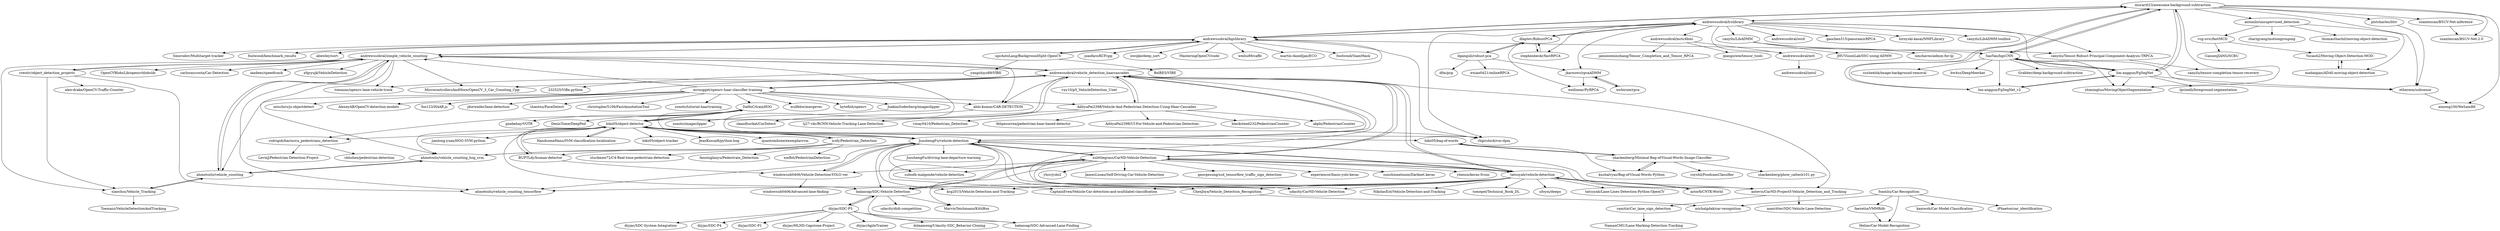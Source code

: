digraph G {
"antonilo/unsupervised_detection" -> "vcg-uvic/fastMCD"
"antonilo/unsupervised_detection" -> "thomasthachil/moving-object-detection"
"antonilo/unsupervised_detection" -> "charigyang/motiongrouping" ["e"=1]
"antonilo/unsupervised_detection" -> "madaiqian/ADAS-moving-object-detection"
"andrewssobral/lrslibrary" -> "dlaptev/RobustPCA"
"andrewssobral/lrslibrary" -> "stephenbeckr/fastRPCA"
"andrewssobral/lrslibrary" -> "andrewssobral/bgslibrary"
"andrewssobral/lrslibrary" -> "andrewssobral/mctc4bmi"
"andrewssobral/lrslibrary" -> "canyilu/LibADMM"
"andrewssobral/lrslibrary" -> "murari023/awesome-background-subtraction"
"andrewssobral/lrslibrary" -> "jkarnows/rpcaADMM"
"andrewssobral/lrslibrary" -> "andrewssobral/mtt"
"andrewssobral/lrslibrary" -> "canyilu/Tensor-Robust-Principal-Component-Analysis-TRPCA"
"andrewssobral/lrslibrary" -> "andrewssobral/ostd"
"andrewssobral/lrslibrary" -> "gaochen315/panoramicRPCA"
"andrewssobral/lrslibrary" -> "hiroyuki-kasai/NMFLibrary" ["e"=1]
"andrewssobral/lrslibrary" -> "canyilu/LibADMM-toolbox"
"andrewssobral/lrslibrary" -> "lim-anggun/FgSegNet"
"andrewssobral/lrslibrary" -> "rbgirshick/voc-dpm" ["e"=1]
"lim-anggun/FgSegNet" -> "lim-anggun/FgSegNet_v2"
"lim-anggun/FgSegNet" -> "murari023/awesome-background-subtraction"
"lim-anggun/FgSegNet" -> "SaoYan/bgsCNN"
"lim-anggun/FgSegNet" -> "zhimingluo/MovingObjectSegmentation"
"lim-anggun/FgSegNet" -> "lpcinelli/foreground-segmentation"
"lim-anggun/FgSegNet" -> "ethereon/subsense"
"AdityaPai2398/Vehicle-And-Pedestrian-Detection-Using-Haar-Cascades" -> "andrewssobral/vehicle_detection_haarcascades"
"AdityaPai2398/Vehicle-And-Pedestrian-Detection-Using-Haar-Cascades" -> "blacksteed232/PedestrianCounter" ["e"=1]
"AdityaPai2398/Vehicle-And-Pedestrian-Detection-Using-Haar-Cascades" -> "akphi/PedestrianCounter"
"AdityaPai2398/Vehicle-And-Pedestrian-Detection-Using-Haar-Cascades" -> "tj27-vkr/RCNN-Vehicle-Tracking-Lane-Detection" ["e"=1]
"AdityaPai2398/Vehicle-And-Pedestrian-Detection-Using-Haar-Cascades" -> "vinay0410/Pedestrian_Detection"
"AdityaPai2398/Vehicle-And-Pedestrian-Detection-Using-Haar-Cascades" -> "felipecorrea/pedestrian-haar-based-detector"
"AdityaPai2398/Vehicle-And-Pedestrian-Detection-Using-Haar-Cascades" -> "AdityaPai2398/UI-For-Vehicle-and-Pedestrian-Detection-"
"andrewssobral/vehicle_detection_haarcascades" -> "andrewssobral/simple_vehicle_counting"
"andrewssobral/vehicle_detection_haarcascades" -> "abhi-kumar/CAR-DETECTION"
"andrewssobral/vehicle_detection_haarcascades" -> "mrnugget/opencv-haar-classifier-training"
"andrewssobral/vehicle_detection_haarcascades" -> "AdityaPai2398/Vehicle-And-Pedestrian-Detection-Using-Haar-Cascades"
"andrewssobral/vehicle_detection_haarcascades" -> "JunshengFu/vehicle-detection"
"andrewssobral/vehicle_detection_haarcascades" -> "tomazas/opencv-lane-vehicle-track" ["e"=1]
"andrewssobral/vehicle_detection_haarcascades" -> "ahmetozlu/vehicle_counting"
"andrewssobral/vehicle_detection_haarcascades" -> "xslittlegrass/CarND-Vehicle-Detection"
"andrewssobral/vehicle_detection_haarcascades" -> "bikz05/object-detector"
"andrewssobral/vehicle_detection_haarcascades" -> "antevis/CarND-Project5-Vehicle_Detection_and_Tracking"
"andrewssobral/vehicle_detection_haarcascades" -> "udacity/CarND-Vehicle-Detection" ["e"=1]
"andrewssobral/vehicle_detection_haarcascades" -> "andrewssobral/bgslibrary"
"andrewssobral/vehicle_detection_haarcascades" -> "tatsuyah/vehicle-detection"
"andrewssobral/vehicle_detection_haarcascades" -> "vxy10/p5_VehicleDetection_Unet"
"andrewssobral/vehicle_detection_haarcascades" -> "MicrocontrollersAndMore/OpenCV_3_Car_Counting_Cpp"
"bikz05/object-detector" -> "DaHoC/trainHOG"
"bikz05/object-detector" -> "BUPTLdy/human-detector"
"bikz05/object-detector" -> "HandsomeHans/SVM-classification-localization"
"bikz05/object-detector" -> "bikz05/object-tracker" ["e"=1]
"bikz05/object-detector" -> "icsfy/Pedestrian_Detection"
"bikz05/object-detector" -> "bikz05/bag-of-words"
"bikz05/object-detector" -> "JeanKossaifi/python-hog"
"bikz05/object-detector" -> "andrewssobral/vehicle_detection_haarcascades"
"bikz05/object-detector" -> "JunshengFu/vehicle-detection"
"bikz05/object-detector" -> "rbgirshick/voc-dpm" ["e"=1]
"bikz05/object-detector" -> "ahmetozlu/vehicle_counting_hog_svm"
"bikz05/object-detector" -> "quantombone/exemplarsvm" ["e"=1]
"bikz05/object-detector" -> "jianlong-yuan/HOG-SVM-python"
"bikz05/object-detector" -> "balancap/SDC-Vehicle-Detection"
"bikz05/object-detector" -> "rodrigob/barinova_pedestrians_detection"
"icsfy/Pedestrian_Detection" -> "fanxinglanyu/Pedestrain_Detection"
"icsfy/Pedestrian_Detection" -> "xmfbit/PedestrianDetection"
"icsfy/Pedestrian_Detection" -> "ahmetozlu/vehicle_counting_hog_svm"
"icsfy/Pedestrian_Detection" -> "BUPTLdy/human-detector"
"icsfy/Pedestrian_Detection" -> "sturkmen72/C4-Real-time-pedestrian-detection" ["e"=1]
"icsfy/Pedestrian_Detection" -> "bikz05/object-detector"
"andrewssobral/bgslibrary" -> "murari023/awesome-background-subtraction"
"andrewssobral/bgslibrary" -> "andrewssobral/lrslibrary"
"andrewssobral/bgslibrary" -> "Smorodov/Multitarget-tracker" ["e"=1]
"andrewssobral/bgslibrary" -> "andrewssobral/simple_vehicle_counting"
"andrewssobral/bgslibrary" -> "foolwood/benchmark_results" ["e"=1]
"andrewssobral/bgslibrary" -> "abewley/sort" ["e"=1]
"andrewssobral/bgslibrary" -> "SaoYan/bgsCNN"
"andrewssobral/bgslibrary" -> "upcAutoLang/BackgroundSplit-OpenCV"
"andrewssobral/bgslibrary" -> "joaofaro/KCFcpp" ["e"=1]
"andrewssobral/bgslibrary" -> "nwojke/deep_sort" ["e"=1]
"andrewssobral/bgslibrary" -> "rbgirshick/voc-dpm" ["e"=1]
"andrewssobral/bgslibrary" -> "MasteringOpenCV/code" ["e"=1]
"andrewssobral/bgslibrary" -> "weiliu89/caffe" ["e"=1]
"andrewssobral/bgslibrary" -> "martin-danelljan/ECO" ["e"=1]
"andrewssobral/bgslibrary" -> "foolwood/SiamMask" ["e"=1]
"andrewssobral/simple_vehicle_counting" -> "andrewssobral/vehicle_detection_haarcascades"
"andrewssobral/simple_vehicle_counting" -> "ahmetozlu/vehicle_counting"
"andrewssobral/simple_vehicle_counting" -> "tomazas/opencv-lane-vehicle-track" ["e"=1]
"andrewssobral/simple_vehicle_counting" -> "creotiv/object_detection_projects"
"andrewssobral/simple_vehicle_counting" -> "ahmetozlu/vehicle_counting_tensorflow" ["e"=1]
"andrewssobral/simple_vehicle_counting" -> "andrewssobral/bgslibrary"
"andrewssobral/simple_vehicle_counting" -> "abhi-kumar/CAR-DETECTION"
"andrewssobral/simple_vehicle_counting" -> "xiaochus/Vehicle_Tracking"
"andrewssobral/simple_vehicle_counting" -> "MicrocontrollersAndMore/OpenCV_3_Car_Counting_Cpp"
"andrewssobral/simple_vehicle_counting" -> "OpenCVBlobsLib/opencvblobslib"
"andrewssobral/simple_vehicle_counting" -> "JunshengFu/vehicle-detection"
"andrewssobral/simple_vehicle_counting" -> "carlosmccosta/Car-Detection"
"andrewssobral/simple_vehicle_counting" -> "ahmetozlu/vehicle_counting_hog_svm"
"andrewssobral/simple_vehicle_counting" -> "iandees/speedtrack"
"andrewssobral/simple_vehicle_counting" -> "xfgryujk/VehicleDetection"
"murari023/awesome-background-subtraction" -> "SaoYan/bgsCNN"
"murari023/awesome-background-subtraction" -> "lim-anggun/FgSegNet"
"murari023/awesome-background-subtraction" -> "lim-anggun/FgSegNet_v2"
"murari023/awesome-background-subtraction" -> "andrewssobral/bgslibrary"
"murari023/awesome-background-subtraction" -> "antonilo/unsupervised_detection"
"murari023/awesome-background-subtraction" -> "andrewssobral/lrslibrary"
"murari023/awesome-background-subtraction" -> "ethereon/subsense"
"murari023/awesome-background-subtraction" -> "zhimingluo/MovingObjectSegmentation"
"murari023/awesome-background-subtraction" -> "aimeng100/WeSamBE"
"murari023/awesome-background-subtraction" -> "ozantezcan/BSUV-Net-2.0"
"murari023/awesome-background-subtraction" -> "plstcharles/litiv"
"murari023/awesome-background-subtraction" -> "ozantezcan/BSUV-Net-inference"
"faezetta/VMMRdb" -> "Helias/Car-Model-Recognition"
"mrnugget/opencv-haar-classifier-training" -> "andrewssobral/vehicle_detection_haarcascades"
"mrnugget/opencv-haar-classifier-training" -> "sonots/tutorial-haartraining"
"mrnugget/opencv-haar-classifier-training" -> "JoakimSoderberg/imageclipper"
"mrnugget/opencv-haar-classifier-training" -> "wulfebw/mergevec"
"mrnugget/opencv-haar-classifier-training" -> "abhi-kumar/CAR-DETECTION"
"mrnugget/opencv-haar-classifier-training" -> "bytefish/opencv" ["e"=1]
"mrnugget/opencv-haar-classifier-training" -> "andrewssobral/simple_vehicle_counting"
"mrnugget/opencv-haar-classifier-training" -> "DaHoC/trainHOG"
"mrnugget/opencv-haar-classifier-training" -> "mtschirs/js-objectdetect" ["e"=1]
"mrnugget/opencv-haar-classifier-training" -> "AlexeyAB/OpenCV-detection-models"
"mrnugget/opencv-haar-classifier-training" -> "AdityaPai2398/Vehicle-And-Pedestrian-Detection-Using-Haar-Cascades"
"mrnugget/opencv-haar-classifier-training" -> "foo123/HAAR.js" ["e"=1]
"mrnugget/opencv-haar-classifier-training" -> "jdorweiler/lane-detection" ["e"=1]
"mrnugget/opencv-haar-classifier-training" -> "shantnu/FaceDetect" ["e"=1]
"mrnugget/opencv-haar-classifier-training" -> "christopher5106/FastAnnotationTool" ["e"=1]
"creotiv/object_detection_projects" -> "andrewssobral/simple_vehicle_counting"
"creotiv/object_detection_projects" -> "xiaochus/Vehicle_Tracking"
"creotiv/object_detection_projects" -> "ahmetozlu/vehicle_counting_tensorflow" ["e"=1]
"creotiv/object_detection_projects" -> "alex-drake/OpenCV-Traffic-Counter"
"xslittlegrass/CarND-Vehicle-Detection" -> "balancap/SDC-Vehicle-Detection"
"xslittlegrass/CarND-Vehicle-Detection" -> "JunshengFu/vehicle-detection"
"xslittlegrass/CarND-Vehicle-Detection" -> "tatsuyah/vehicle-detection"
"xslittlegrass/CarND-Vehicle-Detection" -> "experiencor/basic-yolo-keras" ["e"=1]
"xslittlegrass/CarND-Vehicle-Detection" -> "subodh-malgonde/vehicle-detection"
"xslittlegrass/CarND-Vehicle-Detection" -> "udacity/CarND-Vehicle-Detection" ["e"=1]
"xslittlegrass/CarND-Vehicle-Detection" -> "sunshineatnoon/Darknet.keras"
"xslittlegrass/CarND-Vehicle-Detection" -> "yhenon/keras-frcnn" ["e"=1]
"xslittlegrass/CarND-Vehicle-Detection" -> "yhcc/yolo2" ["e"=1]
"xslittlegrass/CarND-Vehicle-Detection" -> "windowsub0406/Vehicle-Detection-YOLO-ver"
"xslittlegrass/CarND-Vehicle-Detection" -> "JamesLuoau/Self-Driving-Car-Vehicle-Detection"
"xslittlegrass/CarND-Vehicle-Detection" -> "georgesung/ssd_tensorflow_traffic_sign_detection" ["e"=1]
"xslittlegrass/CarND-Vehicle-Detection" -> "MarvinTeichmann/KittiBox" ["e"=1]
"xslittlegrass/CarND-Vehicle-Detection" -> "antevis/CarND-Project5-Vehicle_Detection_and_Tracking"
"xslittlegrass/CarND-Vehicle-Detection" -> "andrewssobral/vehicle_detection_haarcascades"
"tatsuyah/vehicle-detection" -> "JunshengFu/vehicle-detection"
"tatsuyah/vehicle-detection" -> "xslittlegrass/CarND-Vehicle-Detection"
"tatsuyah/vehicle-detection" -> "astorfi/CNTK-World"
"tatsuyah/vehicle-detection" -> "udacity/CarND-Vehicle-Detection" ["e"=1]
"tatsuyah/vehicle-detection" -> "NikolasEnt/Vehicle-Detection-and-Tracking"
"tatsuyah/vehicle-detection" -> "balancap/SDC-Vehicle-Detection"
"tatsuyah/vehicle-detection" -> "ahmetozlu/vehicle_counting_tensorflow" ["e"=1]
"tatsuyah/vehicle-detection" -> "andrewssobral/vehicle_detection_haarcascades"
"tatsuyah/vehicle-detection" -> "tomepel/Technical_Book_DL" ["e"=1]
"tatsuyah/vehicle-detection" -> "ufoym/deepo" ["e"=1]
"tatsuyah/vehicle-detection" -> "antevis/CarND-Project5-Vehicle_Detection_and_Tracking"
"tatsuyah/vehicle-detection" -> "kcg2015/Vehicle-Detection-and-Tracking" ["e"=1]
"tatsuyah/vehicle-detection" -> "tatsuyah/Lane-Lines-Detection-Python-OpenCV"
"tatsuyah/vehicle-detection" -> "CaptainEven/Vehicle-Car-detection-and-multilabel-classification" ["e"=1]
"tatsuyah/vehicle-detection" -> "ChenJoya/Vehicle_Detection_Recognition"
"lim-anggun/FgSegNet_v2" -> "lim-anggun/FgSegNet"
"lim-anggun/FgSegNet_v2" -> "murari023/awesome-background-subtraction"
"upcAutoLang/BackgroundSplit-OpenCV" -> "yangshiyu89/VIBE"
"upcAutoLang/BackgroundSplit-OpenCV" -> "BelBES/VIBE"
"upcAutoLang/BackgroundSplit-OpenCV" -> "andrewssobral/bgslibrary"
"bikz05/bag-of-words" -> "shackenberg/Minimal-Bag-of-Visual-Words-Image-Classifier"
"bikz05/bag-of-words" -> "kushalvyas/Bag-of-Visual-Words-Python"
"foamliu/Car-Recognition" -> "Helias/Car-Model-Recognition"
"foamliu/Car-Recognition" -> "faezetta/VMMRdb"
"foamliu/Car-Recognition" -> "kamwoh/Car-Model-Classification"
"foamliu/Car-Recognition" -> "michalgdak/car-recognition"
"foamliu/Car-Recognition" -> "iPhaeton/car_identification"
"diyjac/SDC-P5" -> "diyjac/SDC-P4"
"diyjac/SDC-P5" -> "balancap/SDC-Vehicle-Detection"
"diyjac/SDC-P5" -> "diyjac/SDC-P1"
"diyjac/SDC-P5" -> "diyjac/MLND-Capstone-Project"
"diyjac/SDC-P5" -> "diyjac/AgileTrainer"
"diyjac/SDC-P5" -> "balancap/SDC-Advanced-Lane-Finding"
"diyjac/SDC-P5" -> "dolaameng/Udacity-SDC_Behavior-Cloning"
"diyjac/SDC-P5" -> "diyjac/SDC-System-Integration"
"SaoYan/bgsCNN" -> "murari023/awesome-background-subtraction"
"SaoYan/bgsCNN" -> "Grabber/deep-background-subtraction"
"SaoYan/bgsCNN" -> "lim-anggun/FgSegNet"
"SaoYan/bgsCNN" -> "zhimingluo/MovingObjectSegmentation"
"SaoYan/bgsCNN" -> "lim-anggun/FgSegNet_v2"
"SaoYan/bgsCNN" -> "susheelsk/image-background-removal" ["e"=1]
"SaoYan/bgsCNN" -> "ethereon/subsense"
"SaoYan/bgsCNN" -> "bw4sz/DeepMeerkat"
"plstcharles/litiv" -> "ethereon/subsense"
"canyilu/LibADMM" -> "canyilu/Tensor-Robust-Principal-Component-Analysis-TRPCA"
"canyilu/LibADMM" -> "JHUVisionLab/SSC-using-ADMM"
"canyilu/LibADMM" -> "nmchaves/admm-for-lp"
"Yucao42/Moving-Object-Detection-MOD-" -> "madaiqian/ADAS-moving-object-detection"
"ethereon/subsense" -> "aimeng100/WeSamBE"
"madaiqian/ADAS-moving-object-detection" -> "Yucao42/Moving-Object-Detection-MOD-"
"vcg-uvic/fastMCD" -> "CansenJIANG/SCBU"
"vcg-uvic/fastMCD" -> "Yucao42/Moving-Object-Detection-MOD-"
"ahmetozlu/vehicle_counting_hog_svm" -> "ahmetozlu/vehicle_counting"
"dlaptev/RobustPCA" -> "stephenbeckr/fastRPCA"
"dlaptev/RobustPCA" -> "andrewssobral/lrslibrary"
"dlaptev/RobustPCA" -> "weilinear/PyRPCA"
"dlaptev/RobustPCA" -> "dganguli/robust-pca"
"xiaochus/Vehicle_Tracking" -> "ahmetozlu/vehicle_counting"
"xiaochus/Vehicle_Tracking" -> "Toemazz/VehicleDetectionAndTracking"
"HandsomeHans/SVM-classification-localization" -> "bikz05/object-detector"
"ramitix/Car_lane_sign_detection" -> "NamanCMU/Lane-Marking-Detection-Tracking" ["e"=1]
"antevis/CarND-Project5-Vehicle_Detection_and_Tracking" -> "maxritter/SDC-Vehicle-Lane-Detection"
"antevis/CarND-Project5-Vehicle_Detection_and_Tracking" -> "ramitix/Car_lane_sign_detection"
"stephenbeckr/fastRPCA" -> "dlaptev/RobustPCA"
"windowsub0406/Vehicle-Detection-YOLO-ver" -> "windowsub0406/Advanced-lane-finding"
"windowsub0406/Vehicle-Detection-YOLO-ver" -> "JunshengFu/vehicle-detection"
"BUPTLdy/human-detector" -> "bikz05/object-detector"
"BUPTLdy/human-detector" -> "windowsub0406/Vehicle-Detection-YOLO-ver"
"astorfi/CNTK-World" -> "tatsuyah/vehicle-detection"
"canyilu/Tensor-Robust-Principal-Component-Analysis-TRPCA" -> "canyilu/tensor-completion-tensor-recovery"
"DaHoC/trainHOG" -> "bikz05/object-detector"
"DaHoC/trainHOG" -> "rbgirshick/voc-dpm" ["e"=1]
"DaHoC/trainHOG" -> "gnebehay/VOTR" ["e"=1]
"DaHoC/trainHOG" -> "rodrigob/barinova_pedestrians_detection"
"DaHoC/trainHOG" -> "DenisTome/DeepPed" ["e"=1]
"JunshengFu/vehicle-detection" -> "windowsub0406/Vehicle-Detection-YOLO-ver"
"JunshengFu/vehicle-detection" -> "tatsuyah/vehicle-detection"
"JunshengFu/vehicle-detection" -> "xslittlegrass/CarND-Vehicle-Detection"
"JunshengFu/vehicle-detection" -> "ahmetozlu/vehicle_counting_tensorflow" ["e"=1]
"JunshengFu/vehicle-detection" -> "andrewssobral/vehicle_detection_haarcascades"
"JunshengFu/vehicle-detection" -> "CaptainEven/Vehicle-Car-detection-and-multilabel-classification" ["e"=1]
"JunshengFu/vehicle-detection" -> "balancap/SDC-Vehicle-Detection"
"JunshengFu/vehicle-detection" -> "antevis/CarND-Project5-Vehicle_Detection_and_Tracking"
"JunshengFu/vehicle-detection" -> "ChenJoya/Vehicle_Detection_Recognition"
"JunshengFu/vehicle-detection" -> "kcg2015/Vehicle-Detection-and-Tracking" ["e"=1]
"JunshengFu/vehicle-detection" -> "udacity/CarND-Vehicle-Detection" ["e"=1]
"JunshengFu/vehicle-detection" -> "ahmetozlu/vehicle_counting_hog_svm"
"JunshengFu/vehicle-detection" -> "JunshengFu/driving-lane-departure-warning" ["e"=1]
"JunshengFu/vehicle-detection" -> "subodh-malgonde/vehicle-detection"
"JunshengFu/vehicle-detection" -> "bikz05/object-detector"
"balancap/SDC-Vehicle-Detection" -> "balancap/SDC-Advanced-Lane-Finding"
"balancap/SDC-Vehicle-Detection" -> "MarvinTeichmann/KittiBox" ["e"=1]
"balancap/SDC-Vehicle-Detection" -> "diyjac/SDC-P5"
"balancap/SDC-Vehicle-Detection" -> "xslittlegrass/CarND-Vehicle-Detection"
"balancap/SDC-Vehicle-Detection" -> "udacity/didi-competition" ["e"=1]
"ChenJoya/Vehicle_Detection_Recognition" -> "michalgdak/car-recognition"
"andrewssobral/mtt" -> "andrewssobral/imtsl"
"JoakimSoderberg/imageclipper" -> "sonots/imageclipper"
"andrewssobral/mctc4bmi" -> "andrewssobral/mtt"
"andrewssobral/mctc4bmi" -> "jamiezeminzhang/Tensor_Completion_and_Tensor_RPCA"
"andrewssobral/mctc4bmi" -> "qiangsiwei/tensor_tools"
"ozantezcan/BSUV-Net-inference" -> "ozantezcan/BSUV-Net-2.0"
"shackenberg/Minimal-Bag-of-Visual-Words-Image-Classifier" -> "bikz05/bag-of-words"
"shackenberg/Minimal-Bag-of-Visual-Words-Image-Classifier" -> "kushalvyas/Bag-of-Visual-Words-Python"
"shackenberg/Minimal-Bag-of-Visual-Words-Image-Classifier" -> "shackenberg/phow_caltech101.py"
"shackenberg/Minimal-Bag-of-Visual-Words-Image-Classifier" -> "royshil/FoodcamClassifier"
"ahmetozlu/vehicle_counting" -> "ahmetozlu/vehicle_counting_hog_svm"
"ahmetozlu/vehicle_counting" -> "andrewssobral/simple_vehicle_counting"
"ahmetozlu/vehicle_counting" -> "xiaochus/Vehicle_Tracking"
"dganguli/robust-pca" -> "dfm/pcp"
"dganguli/robust-pca" -> "jkarnows/rpcaADMM"
"dganguli/robust-pca" -> "dlaptev/RobustPCA"
"dganguli/robust-pca" -> "wxiao0421/onlineRPCA"
"abhi-kumar/CAR-DETECTION" -> "skandhurkat/CarDetect"
"kushalvyas/Bag-of-Visual-Words-Python" -> "shackenberg/Minimal-Bag-of-Visual-Words-Image-Classifier"
"rodrigob/barinova_pedestrians_detection" -> "chhshen/pedestrian-detection" ["e"=1]
"rodrigob/barinova_pedestrians_detection" -> "LevinJ/Pedestrian-Detection-Project"
"yangshiyu89/VIBE" -> "232525/ViBe.python"
"jkarnows/rpcaADMM" -> "nwbirnie/rpca"
"jkarnows/rpcaADMM" -> "weilinear/PyRPCA"
"nwbirnie/rpca" -> "jkarnows/rpcaADMM"
"antonilo/unsupervised_detection" ["l"="31.22,36.384"]
"vcg-uvic/fastMCD" ["l"="31.24,36.415"]
"thomasthachil/moving-object-detection" ["l"="31.215,36.406"]
"charigyang/motiongrouping" ["l"="31.608,34.167"]
"madaiqian/ADAS-moving-object-detection" ["l"="31.252,36.397"]
"andrewssobral/lrslibrary" ["l"="31.197,36.29"]
"dlaptev/RobustPCA" ["l"="31.248,36.277"]
"stephenbeckr/fastRPCA" ["l"="31.227,36.28"]
"andrewssobral/bgslibrary" ["l"="31.102,36.301"]
"andrewssobral/mctc4bmi" ["l"="31.201,36.24"]
"canyilu/LibADMM" ["l"="31.256,36.318"]
"murari023/awesome-background-subtraction" ["l"="31.171,36.327"]
"jkarnows/rpcaADMM" ["l"="31.254,36.258"]
"andrewssobral/mtt" ["l"="31.216,36.254"]
"canyilu/Tensor-Robust-Principal-Component-Analysis-TRPCA" ["l"="31.242,36.302"]
"andrewssobral/ostd" ["l"="31.219,36.303"]
"gaochen315/panoramicRPCA" ["l"="31.173,36.277"]
"hiroyuki-kasai/NMFLibrary" ["l"="7.629,10.168"]
"canyilu/LibADMM-toolbox" ["l"="31.188,36.263"]
"lim-anggun/FgSegNet" ["l"="31.167,36.341"]
"rbgirshick/voc-dpm" ["l"="30.15,37.027"]
"lim-anggun/FgSegNet_v2" ["l"="31.156,36.354"]
"SaoYan/bgsCNN" ["l"="31.143,36.337"]
"zhimingluo/MovingObjectSegmentation" ["l"="31.149,36.322"]
"lpcinelli/foreground-segmentation" ["l"="31.169,36.371"]
"ethereon/subsense" ["l"="31.187,36.339"]
"AdityaPai2398/Vehicle-And-Pedestrian-Detection-Using-Haar-Cascades" ["l"="30.949,36.354"]
"andrewssobral/vehicle_detection_haarcascades" ["l"="30.949,36.307"]
"blacksteed232/PedestrianCounter" ["l"="34.599,36.459"]
"akphi/PedestrianCounter" ["l"="30.931,36.38"]
"tj27-vkr/RCNN-Vehicle-Tracking-Lane-Detection" ["l"="32.067,44.127"]
"vinay0410/Pedestrian_Detection" ["l"="30.947,36.392"]
"felipecorrea/pedestrian-haar-based-detector" ["l"="30.957,36.374"]
"AdityaPai2398/UI-For-Vehicle-and-Pedestrian-Detection-" ["l"="30.943,36.372"]
"andrewssobral/simple_vehicle_counting" ["l"="31.001,36.299"]
"abhi-kumar/CAR-DETECTION" ["l"="30.991,36.326"]
"mrnugget/opencv-haar-classifier-training" ["l"="30.979,36.351"]
"JunshengFu/vehicle-detection" ["l"="30.907,36.29"]
"tomazas/opencv-lane-vehicle-track" ["l"="32.064,44.197"]
"ahmetozlu/vehicle_counting" ["l"="30.969,36.291"]
"xslittlegrass/CarND-Vehicle-Detection" ["l"="30.911,36.267"]
"bikz05/object-detector" ["l"="30.89,36.33"]
"antevis/CarND-Project5-Vehicle_Detection_and_Tracking" ["l"="30.934,36.258"]
"udacity/CarND-Vehicle-Detection" ["l"="29.123,42.982"]
"tatsuyah/vehicle-detection" ["l"="30.88,36.271"]
"vxy10/p5_VehicleDetection_Unet" ["l"="30.943,36.33"]
"MicrocontrollersAndMore/OpenCV_3_Car_Counting_Cpp" ["l"="30.978,36.31"]
"DaHoC/trainHOG" ["l"="30.917,36.354"]
"BUPTLdy/human-detector" ["l"="30.867,36.317"]
"HandsomeHans/SVM-classification-localization" ["l"="30.88,36.353"]
"bikz05/object-tracker" ["l"="32.449,36.082"]
"icsfy/Pedestrian_Detection" ["l"="30.855,36.332"]
"bikz05/bag-of-words" ["l"="30.823,36.395"]
"JeanKossaifi/python-hog" ["l"="30.864,36.367"]
"ahmetozlu/vehicle_counting_hog_svm" ["l"="30.927,36.309"]
"quantombone/exemplarsvm" ["l"="30.159,37.077"]
"jianlong-yuan/HOG-SVM-python" ["l"="30.856,36.352"]
"balancap/SDC-Vehicle-Detection" ["l"="30.883,36.247"]
"rodrigob/barinova_pedestrians_detection" ["l"="30.894,36.372"]
"fanxinglanyu/Pedestrain_Detection" ["l"="30.83,36.345"]
"xmfbit/PedestrianDetection" ["l"="30.808,36.337"]
"sturkmen72/C4-Real-time-pedestrian-detection" ["l"="32.391,35.963"]
"Smorodov/Multitarget-tracker" ["l"="32.342,36.098"]
"foolwood/benchmark_results" ["l"="32.461,36.139"]
"abewley/sort" ["l"="32.323,36.112"]
"upcAutoLang/BackgroundSplit-OpenCV" ["l"="31.109,36.266"]
"joaofaro/KCFcpp" ["l"="32.568,36.1"]
"nwojke/deep_sort" ["l"="32.295,36.107"]
"MasteringOpenCV/code" ["l"="30.294,42.872"]
"weiliu89/caffe" ["l"="34.325,35.17"]
"martin-danelljan/ECO" ["l"="32.564,36.124"]
"foolwood/SiamMask" ["l"="32.418,36.148"]
"creotiv/object_detection_projects" ["l"="31.025,36.27"]
"ahmetozlu/vehicle_counting_tensorflow" ["l"="32.128,36.064"]
"xiaochus/Vehicle_Tracking" ["l"="30.99,36.274"]
"OpenCVBlobsLib/opencvblobslib" ["l"="31.005,36.259"]
"carlosmccosta/Car-Detection" ["l"="31.03,36.291"]
"iandees/speedtrack" ["l"="31.038,36.305"]
"xfgryujk/VehicleDetection" ["l"="31.025,36.317"]
"aimeng100/WeSamBE" ["l"="31.196,36.326"]
"ozantezcan/BSUV-Net-2.0" ["l"="31.181,36.354"]
"plstcharles/litiv" ["l"="31.21,36.341"]
"ozantezcan/BSUV-Net-inference" ["l"="31.196,36.353"]
"faezetta/VMMRdb" ["l"="30.67,36.249"]
"Helias/Car-Model-Recognition" ["l"="30.689,36.241"]
"sonots/tutorial-haartraining" ["l"="30.986,36.379"]
"JoakimSoderberg/imageclipper" ["l"="30.986,36.4"]
"wulfebw/mergevec" ["l"="31.012,36.364"]
"bytefish/opencv" ["l"="30.202,36.964"]
"mtschirs/js-objectdetect" ["l"="28.139,27.897"]
"AlexeyAB/OpenCV-detection-models" ["l"="31.014,36.384"]
"foo123/HAAR.js" ["l"="28.16,27.929"]
"jdorweiler/lane-detection" ["l"="32.045,44.197"]
"shantnu/FaceDetect" ["l"="35.072,33.714"]
"christopher5106/FastAnnotationTool" ["l"="34.419,35.159"]
"alex-drake/OpenCV-Traffic-Counter" ["l"="31.041,36.242"]
"experiencor/basic-yolo-keras" ["l"="34.406,35.085"]
"subodh-malgonde/vehicle-detection" ["l"="30.934,36.276"]
"sunshineatnoon/Darknet.keras" ["l"="30.906,36.222"]
"yhenon/keras-frcnn" ["l"="34.348,35.069"]
"yhcc/yolo2" ["l"="34.448,35.074"]
"windowsub0406/Vehicle-Detection-YOLO-ver" ["l"="30.878,36.296"]
"JamesLuoau/Self-Driving-Car-Vehicle-Detection" ["l"="30.922,36.236"]
"georgesung/ssd_tensorflow_traffic_sign_detection" ["l"="29.389,43.081"]
"MarvinTeichmann/KittiBox" ["l"="31.467,36.823"]
"astorfi/CNTK-World" ["l"="30.852,36.243"]
"NikolasEnt/Vehicle-Detection-and-Tracking" ["l"="30.847,36.267"]
"tomepel/Technical_Book_DL" ["l"="23.355,31.086"]
"ufoym/deepo" ["l"="34.063,35.331"]
"kcg2015/Vehicle-Detection-and-Tracking" ["l"="32.296,36.08"]
"tatsuyah/Lane-Lines-Detection-Python-OpenCV" ["l"="30.827,36.255"]
"CaptainEven/Vehicle-Car-detection-and-multilabel-classification" ["l"="30.886,34.832"]
"ChenJoya/Vehicle_Detection_Recognition" ["l"="30.827,36.28"]
"yangshiyu89/VIBE" ["l"="31.123,36.235"]
"BelBES/VIBE" ["l"="31.101,36.243"]
"shackenberg/Minimal-Bag-of-Visual-Words-Image-Classifier" ["l"="30.792,36.418"]
"kushalvyas/Bag-of-Visual-Words-Python" ["l"="30.814,36.422"]
"foamliu/Car-Recognition" ["l"="30.704,36.262"]
"kamwoh/Car-Model-Classification" ["l"="30.674,36.273"]
"michalgdak/car-recognition" ["l"="30.76,36.271"]
"iPhaeton/car_identification" ["l"="30.696,36.282"]
"diyjac/SDC-P5" ["l"="30.858,36.202"]
"diyjac/SDC-P4" ["l"="30.846,36.185"]
"diyjac/SDC-P1" ["l"="30.871,36.187"]
"diyjac/MLND-Capstone-Project" ["l"="30.832,36.201"]
"diyjac/AgileTrainer" ["l"="30.826,36.187"]
"balancap/SDC-Advanced-Lane-Finding" ["l"="30.871,36.219"]
"dolaameng/Udacity-SDC_Behavior-Cloning" ["l"="30.866,36.172"]
"diyjac/SDC-System-Integration" ["l"="30.842,36.171"]
"Grabber/deep-background-subtraction" ["l"="31.12,36.35"]
"susheelsk/image-background-removal" ["l"="33.7,33.397"]
"bw4sz/DeepMeerkat" ["l"="31.132,36.36"]
"JHUVisionLab/SSC-using-ADMM" ["l"="31.275,36.336"]
"nmchaves/admm-for-lp" ["l"="31.287,36.322"]
"Yucao42/Moving-Object-Detection-MOD-" ["l"="31.263,36.411"]
"CansenJIANG/SCBU" ["l"="31.248,36.434"]
"weilinear/PyRPCA" ["l"="31.267,36.271"]
"dganguli/robust-pca" ["l"="31.287,36.263"]
"Toemazz/VehicleDetectionAndTracking" ["l"="30.989,36.248"]
"ramitix/Car_lane_sign_detection" ["l"="30.947,36.216"]
"NamanCMU/Lane-Marking-Detection-Tracking" ["l"="32.037,44.206"]
"maxritter/SDC-Vehicle-Lane-Detection" ["l"="30.955,36.236"]
"windowsub0406/Advanced-lane-finding" ["l"="30.84,36.301"]
"canyilu/tensor-completion-tensor-recovery" ["l"="31.27,36.3"]
"gnebehay/VOTR" ["l"="32.673,36.077"]
"DenisTome/DeepPed" ["l"="34.576,36.529"]
"JunshengFu/driving-lane-departure-warning" ["l"="32.128,44.181"]
"udacity/didi-competition" ["l"="31.343,36.835"]
"andrewssobral/imtsl" ["l"="31.232,36.234"]
"sonots/imageclipper" ["l"="30.99,36.418"]
"jamiezeminzhang/Tensor_Completion_and_Tensor_RPCA" ["l"="31.215,36.218"]
"qiangsiwei/tensor_tools" ["l"="31.195,36.214"]
"shackenberg/phow_caltech101.py" ["l"="30.783,36.442"]
"royshil/FoodcamClassifier" ["l"="30.756,36.429"]
"dfm/pcp" ["l"="31.319,36.267"]
"wxiao0421/onlineRPCA" ["l"="31.315,36.244"]
"skandhurkat/CarDetect" ["l"="31.02,36.34"]
"chhshen/pedestrian-detection" ["l"="34.58,36.544"]
"LevinJ/Pedestrian-Detection-Project" ["l"="30.888,36.397"]
"232525/ViBe.python" ["l"="31.125,36.217"]
"nwbirnie/rpca" ["l"="31.267,36.241"]
}